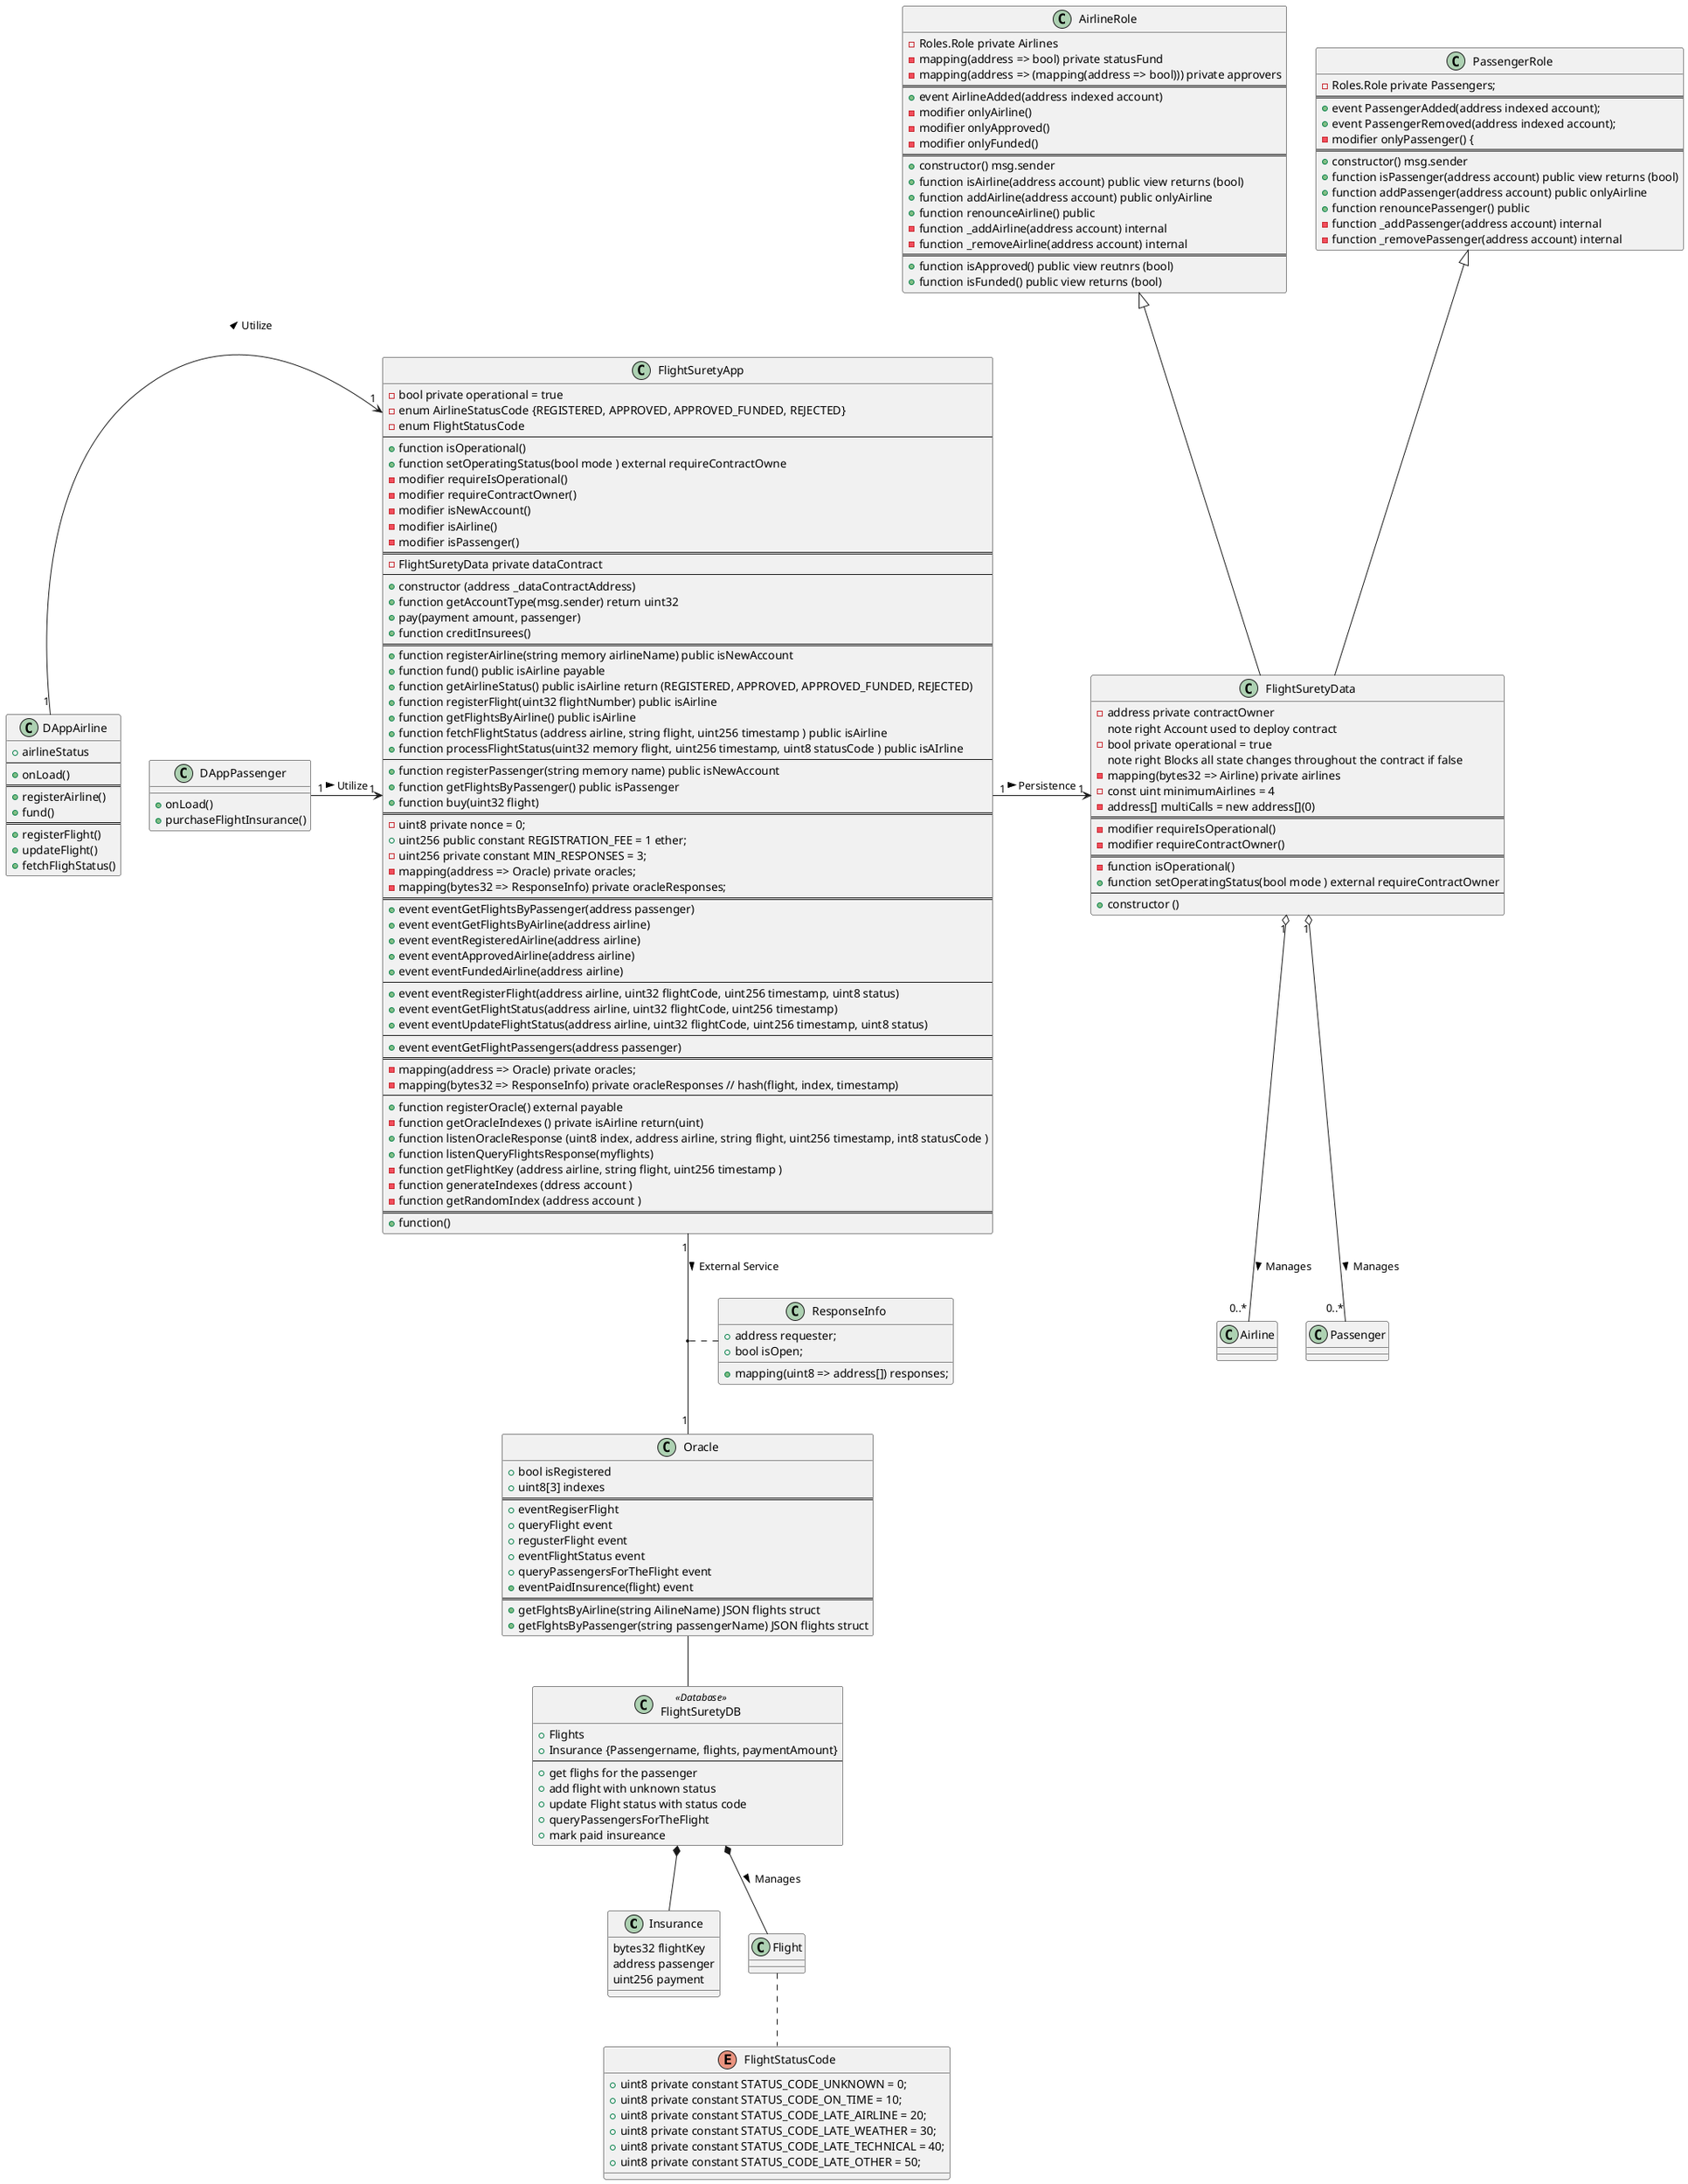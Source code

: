 @startuml

class Insurance {
    bytes32 flightKey
    address passenger
    uint256 payment
}

class DAppAirline {
    + airlineStatus
    --
    + onLoad()
    ==
    + registerAirline()
    + fund()
    ==
    + registerFlight()
    + updateFlight()
    + fetchFlighStatus()
}

class DAppPassenger {
    + onLoad()
    + purchaseFlightInsurance()
}




class Oracle {
    + bool isRegistered
    + uint8[3] indexes
    ==
    + eventRegiserFlight
    + queryFlight event
    + regusterFlight event
    + eventFlightStatus event
    + queryPassengersForTheFlight event
    + eventPaidInsurence(flight) event
    ==
    + getFlghtsByAirline(string AilineName) JSON flights struct
    + getFlghtsByPassenger(string passengerName) JSON flights struct
}

class FlightSuretyDB <<Database>> {
    + Flights
    + Insurance {Passengername, flights, paymentAmount}
    --
    + get flighs for the passenger
    + add flight with unknown status
    + update Flight status with status code
    + queryPassengersForTheFlight
    + mark paid insureance
}

class ResponseInfo {
    + address requester;
    + bool isOpen;
    + mapping(uint8 => address[]) responses;
}

enum FlightStatusCode {
    + uint8 private constant STATUS_CODE_UNKNOWN = 0;
    + uint8 private constant STATUS_CODE_ON_TIME = 10;
    + uint8 private constant STATUS_CODE_LATE_AIRLINE = 20;
    + uint8 private constant STATUS_CODE_LATE_WEATHER = 30;
    + uint8 private constant STATUS_CODE_LATE_TECHNICAL = 40;
    + uint8 private constant STATUS_CODE_LATE_OTHER = 50;
}

class FlightSuretyApp {
    - bool private operational = true
    - enum AirlineStatusCode {REGISTERED, APPROVED, APPROVED_FUNDED, REJECTED}
    - enum FlightStatusCode
    --
    + function isOperational()
    + function setOperatingStatus(bool mode ) external requireContractOwne
    - modifier requireIsOperational()
    - modifier requireContractOwner()
    - modifier isNewAccount()
    - modifier isAirline()
    - modifier isPassenger()
    ==
    - FlightSuretyData private dataContract
    --
    + constructor (address _dataContractAddress) 
    + function getAccountType(msg.sender) return uint32
    + pay(payment amount, passenger)
    + function creditInsurees()
    ==
    + function registerAirline(string memory airlineName) public isNewAccount
    + function fund() public isAirline payable
    + function getAirlineStatus() public isAirline return (REGISTERED, APPROVED, APPROVED_FUNDED, REJECTED)
    + function registerFlight(uint32 flightNumber) public isAirline
    + function getFlightsByAirline() public isAirline
    + function fetchFlightStatus (address airline, string flight, uint256 timestamp ) public isAirline
    + function processFlightStatus(uint32 memory flight, uint256 timestamp, uint8 statusCode ) public isAIrline
    --
    + function registerPassenger(string memory name) public isNewAccount
    + function getFlightsByPassenger() public isPassenger
    + function buy(uint32 flight)
    ==
    - uint8 private nonce = 0;
    + uint256 public constant REGISTRATION_FEE = 1 ether;
    - uint256 private constant MIN_RESPONSES = 3;
    - mapping(address => Oracle) private oracles;
    - mapping(bytes32 => ResponseInfo) private oracleResponses;
    ==
    + event eventGetFlightsByPassenger(address passenger)
    + event eventGetFlightsByAirline(address airline)
    + event eventRegisteredAirline(address airline)
    + event eventApprovedAirline(address airline)
    + event eventFundedAirline(address airline)
    --
    + event eventRegisterFlight(address airline, uint32 flightCode, uint256 timestamp, uint8 status)
    + event eventGetFlightStatus(address airline, uint32 flightCode, uint256 timestamp)
    + event eventUpdateFlightStatus(address airline, uint32 flightCode, uint256 timestamp, uint8 status)
    --
    + event eventGetFlightPassengers(address passenger)
    ==
    - mapping(address => Oracle) private oracles;
    - mapping(bytes32 => ResponseInfo) private oracleResponses // hash(flight, index, timestamp)
    --
    + function registerOracle() external payable
    - function getOracleIndexes () private isAirline return(uint)
    + function listenOracleResponse (uint8 index, address airline, string flight, uint256 timestamp, int8 statusCode )
    + function listenQueryFlightsResponse(myflights)
    - function getFlightKey (address airline, string flight, uint256 timestamp )
    - function generateIndexes (ddress account )
    - function getRandomIndex (address account )
    ==
    + function()
}

class FlightSuretyData {
    - address private contractOwner
        note right Account used to deploy contract
    - bool private operational = true
        note right Blocks all state changes throughout the contract if false
    - mapping(bytes32 => Airline) private airlines
    - const uint minimumAirlines = 4
    - address[] multiCalls = new address[](0)
    ==
    - modifier requireIsOperational()
    - modifier requireContractOwner()
    ==
    - function isOperational()
    + function setOperatingStatus(bool mode ) external requireContractOwner
    --
    + {method} constructor ()
}

class AirlineRole {
    - Roles.Role private Airlines
    - mapping(address => bool) private statusFund
    - mapping(address => (mapping(address => bool))) private approvers
    ==
    + event AirlineAdded(address indexed account)
    - modifier onlyAirline()
    - modifier onlyApproved()
    - modifier onlyFunded()
    ==
    + constructor() msg.sender
    + function isAirline(address account) public view returns (bool)
    + function addAirline(address account) public onlyAirline
    + function renounceAirline() public
    - function _addAirline(address account) internal
    - function _removeAirline(address account) internal
    ==
    + function isApproved() public view reutnrs (bool)
    + function isFunded() public view returns (bool)
}

class PassengerRole {
    - Roles.Role private Passengers;
    ==
    + event PassengerAdded(address indexed account);
    + event PassengerRemoved(address indexed account);
    - modifier onlyPassenger() {
    ==
    + constructor() msg.sender
    + function isPassenger(address account) public view returns (bool)
    + function addPassenger(address account) public onlyAirline
    + function renouncePassenger() public
    - function _addPassenger(address account) internal
    - function _removePassenger(address account) internal
}

DAppAirline "1" -> "1" FlightSuretyApp : Utilize >
DAppPassenger "1" -> "1" FlightSuretyApp : Utilize >
FlightSuretyApp "1" ->"1" FlightSuretyData : Persistence >
FlightSuretyApp "1" --  "1" Oracle : External Service >
FlightSuretyData "1" o--  "0..*" Airline : Manages >
FlightSuretyData "1" o--  "0..*" Passenger : Manages >
AirlineRole <|-- FlightSuretyData
PassengerRole <|-- FlightSuretyData
Oracle -- FlightSuretyDB
FlightSuretyDB *-- Insurance
FlightSuretyDB *-- Flight : Manages >
(FlightSuretyApp, Oracle) .. ResponseInfo
Flight .. FlightStatusCode

@enduml